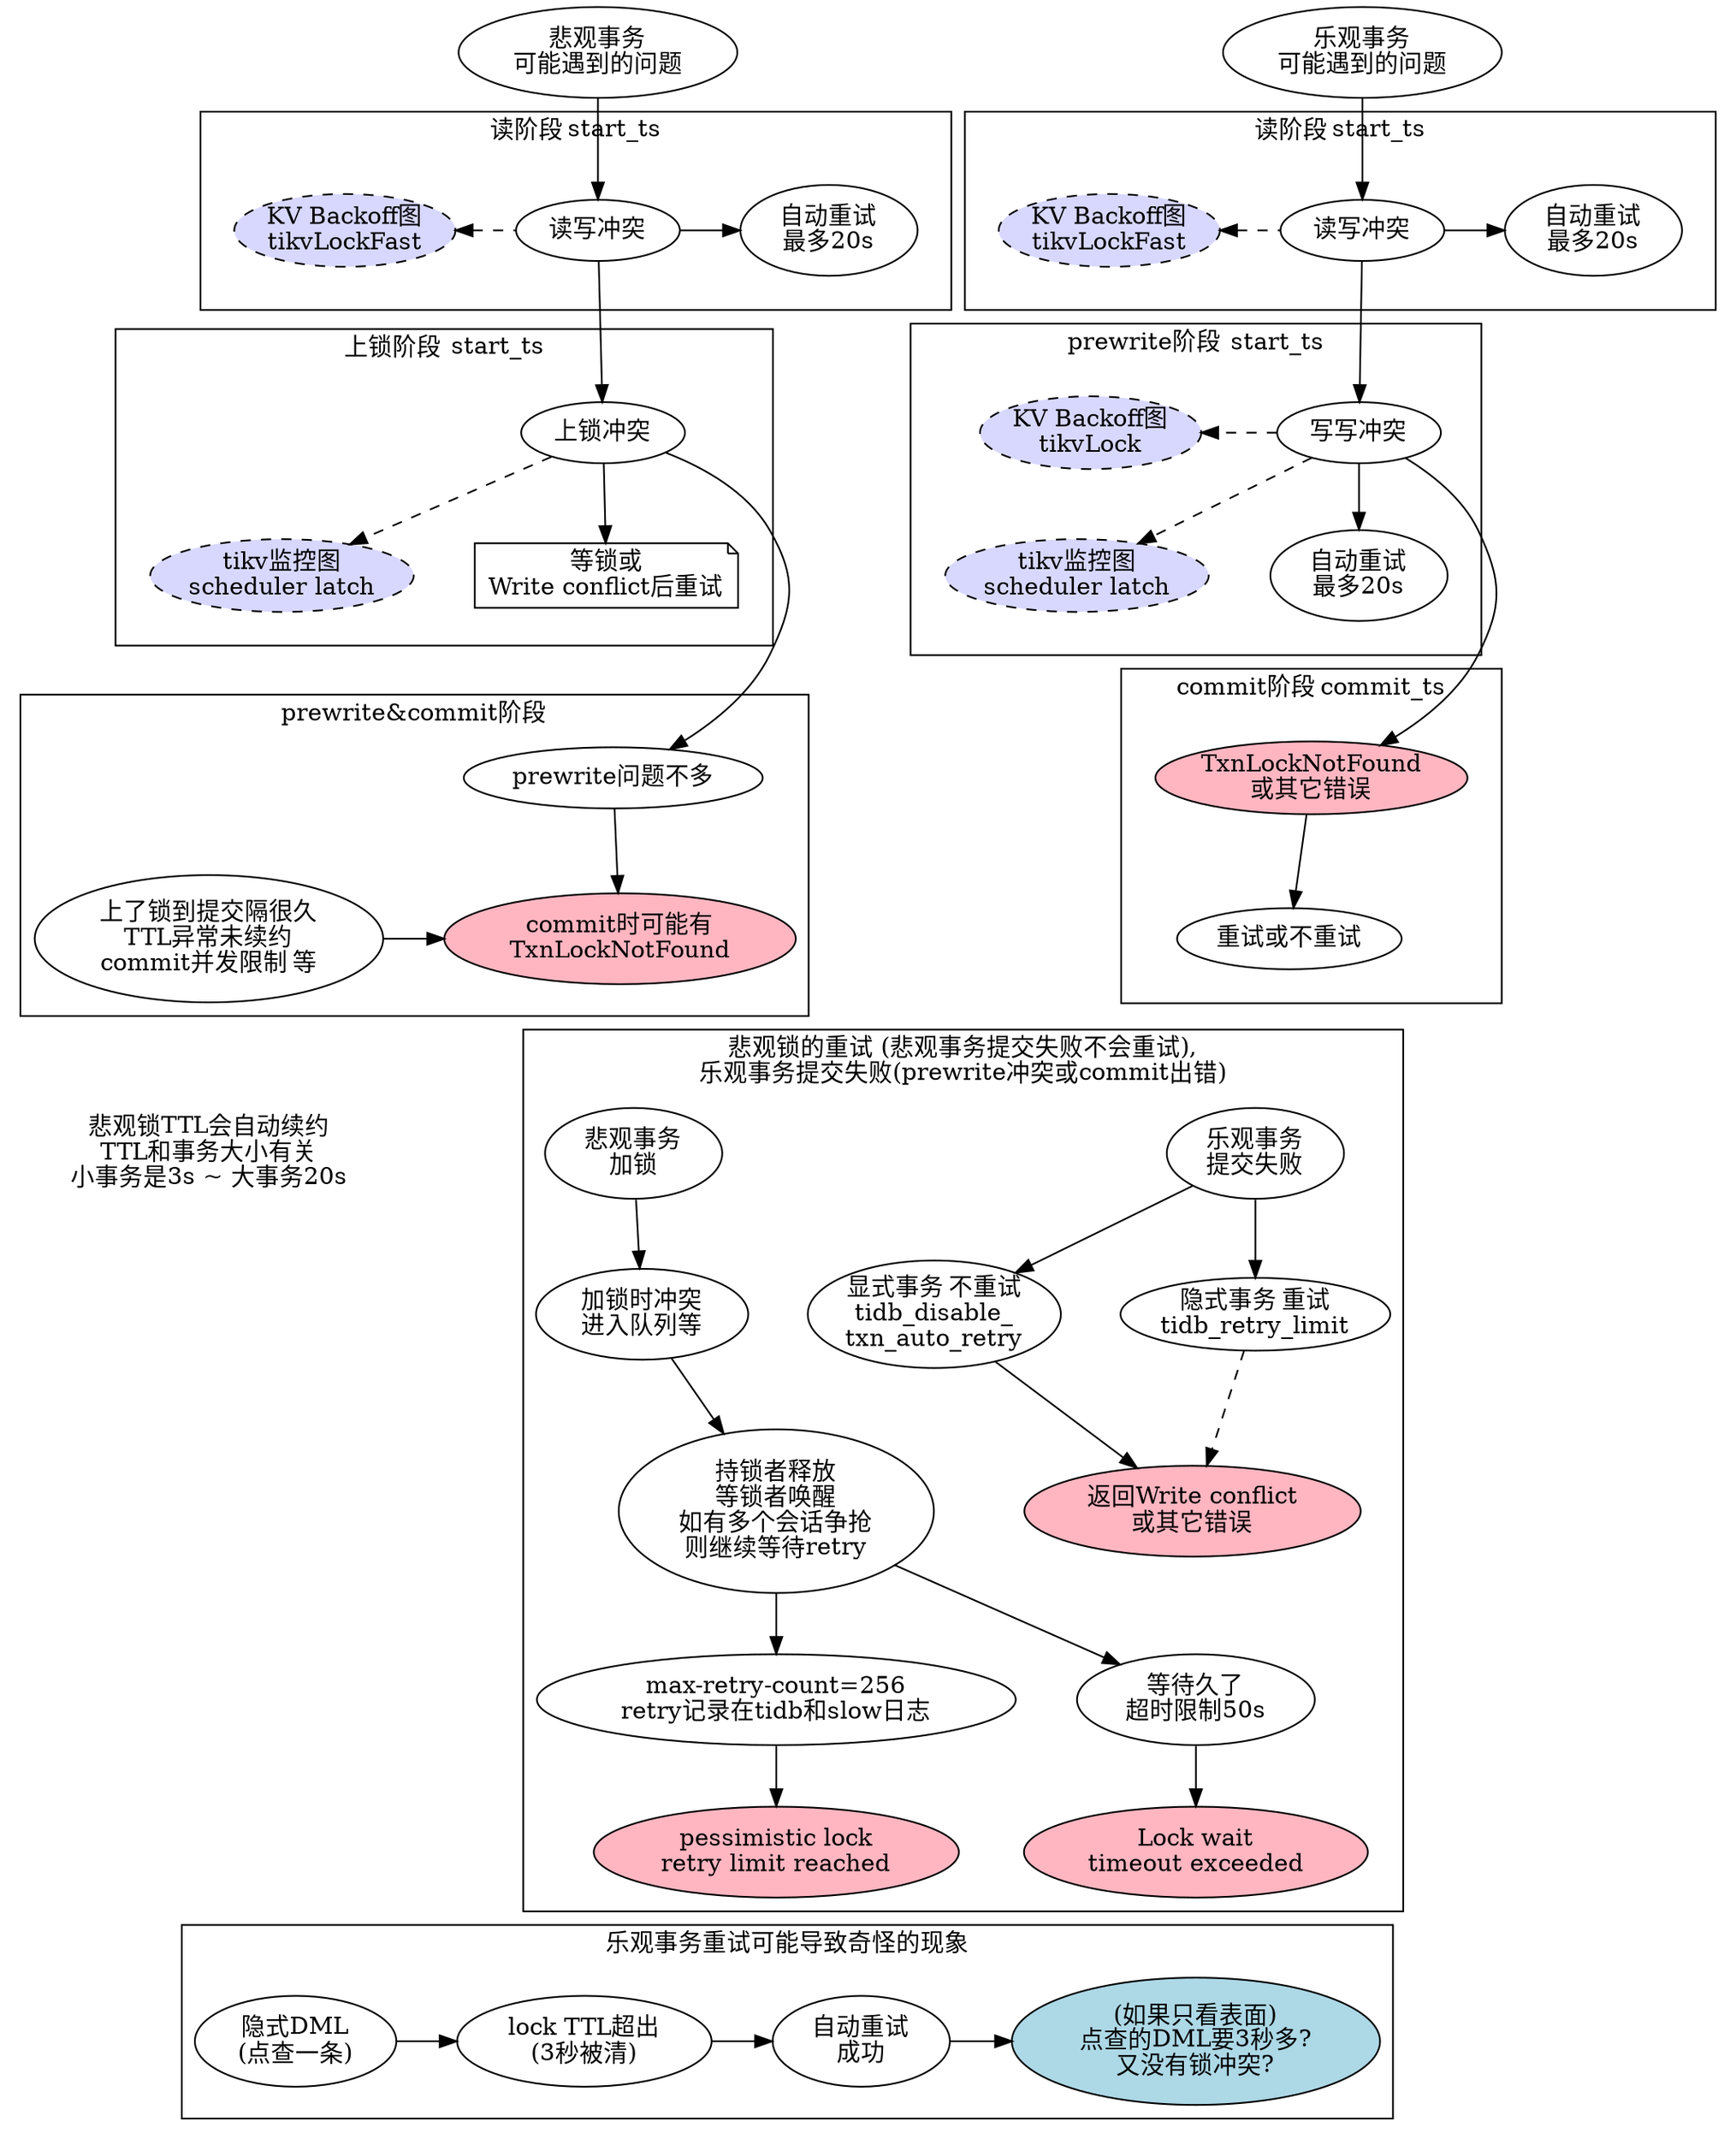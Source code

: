 digraph {
    nodesep=0.5
    // node [style="filled", fillcolor="#f0f0f0"];

    subgraph cluster_oprd {
        label = "读阶段 start_ts";
        margin =20
        tikvLockFast[label="KV Backoff图\ntikvLockFast", margin=0, style="dashed,filled", fillcolor="#d8d8ff"];
        query[label="读写冲突"];
        opti_rw_retry[label="自动重试\n最多20s", ];
        {rank=same; tikvLockFast -> query [dir=back, style=dashed] ;
        query -> opti_rw_retry ; };
    }
    subgraph cluster_op_prew {
        label = "prewrite阶段  start_ts";
        margin =20
        sch_latch[label="tikv监控图\nscheduler latch", margin=0, style="dashed,filled", fillcolor="#d8d8ff"];
        tikvLock[label="KV Backoff图\ntikvLock", margin=0, style="dashed,filled", fillcolor="#d8d8ff"];
        prewrite[label="写写冲突"];
        ww_conflict[label="自动重试\n最多20s"];

        prewrite -> ww_conflict;
        tikvLock -> sch_latch [style=invis];
        {rank=same; prewrite ->  tikvLock[style=dashed]};
        prewrite ->  sch_latch[style=dashed] ;
    }
       
    subgraph cluster_op_commit {
        label = "commit阶段 commit_ts"
        margin =20
        lockNotFound[label="TxnLockNotFound\n或其它错误",style="filled", fillcolor=lightpink, margin=0];
        lockNotFound -> "重试或不重试"
    }

    "乐观事务\n可能遇到的问题" -> query -> prewrite;
    {ww_conflict sch_latch} -> lockNotFound [style=invis];
    prewrite -> lockNotFound;
    

    ######################################
    subgraph cluster_pesi_rd {
        label = "读阶段 start_ts";
        margin =20
        pesi_tikvLockFast[label="KV Backoff图\ntikvLockFast", margin=0, style="dashed,filled", fillcolor="#d8d8ff"];
        pesi_query[label="读写冲突"];
        pesi_rw_retry[label="自动重试\n最多20s", ];
        {rank=same; pesi_tikvLockFast -> pesi_query [dir=back, style=dashed];
         pesi_query -> pesi_rw_retry ; };
    }

    subgraph cluster_pesi_lock {
        label = "上锁阶段  start_ts";
        margin =20
        pesi_sch_latch[label="tikv监控图\nscheduler latch", margin=0, style="dashed,filled", fillcolor="#d8d8ff"];
        // pesi_tikvLock[label="KV Backoff图\ntikvLock", margin=0, style="dashed,filled", fillcolor="#d8d8ff"];
        pesilock[label="上锁冲突"];
        pesi_conflict[shape=note, label="等锁或\nWrite conflict后重试"];

        pesilock -> pesi_conflict;
        // pesi_tikvLock -> pesi_sch_latch [style=invis];
        // {rank=same; pesilock ->  pesi_tikvLock[style=dashed]};
        pesilock ->  pesi_sch_latch[style=dashed] ;
    }

    subgraph cluster_pesi_2pc {
        label = "prewrite&commit阶段"
        pesi_locknotfound[label="commit时可能有\nTxnLockNotFound", style="filled", fillcolor=lightpink];
        err_reason[label="上了锁到提交隔很久\nTTL异常未续约\ncommit并发限制 等"];
        "prewrite问题不多" -> pesi_locknotfound;
        {rank=same; err_reason -> pesi_locknotfound}
    }
    pesi_query -> pesilock -> "prewrite问题不多";
    {pesi_sch_latch  pesi_conflict } -> "prewrite问题不多" [style=invis];
    "悲观事务\n可能遇到的问题" -> pesi_query;

    // "Batch DML" -> "看进度\nPROCESSLIST";
    subgraph cluster_retry {
        label = "悲观锁的重试 (悲观事务提交失败不会重试),\n乐观事务提交失败(prewrite冲突或commit出错)"
        // style=dashed
        txn_op3 [label="乐观事务\n提交失败"];
        txn_pe3 [label="悲观事务\n加锁"];
        expl_op_retry[label="显式事务 不重试\ntidb_disable_\ntxn_auto_retry", margin=0];
        conflict[label="返回Write conflict\n或其它错误",style="filled", fillcolor=lightpink  ]
        impl_op_retry[label="隐式事务 重试\ntidb_retry_limit", margin=0]
        txn_op3 -> {expl_op_retry impl_op_retry};
        expl_op_retry -> conflict;
        impl_op_retry -> conflict[style=dashed];


        // "失败后用悲观事务重试" -> { txn_pe3  [style=invis];
        lock_waiter[label="持锁者释放\n等锁者唤醒\n如有多个会话争抢\n则继续等待retry"];
        retry_limit [label="pessimistic lock\nretry limit reached",style="filled", fillcolor=lightpink ]
        lock_timeout[label="Lock wait\ntimeout exceeded",style="filled", fillcolor=lightpink]
        txn_pe3 -> 
            "加锁时冲突\n进入队列等" -> 
                lock_waiter -> 
                    "max-retry-count=256\nretry记录在tidb和slow日志" -> 
                        retry_limit;
                lock_waiter -> 
                    "等待久了\n超时限制50s" -> lock_timeout;
    }

    "重试或不重试" -> txn_op3 [style=invis];
    pesi_locknotfound -> txn_pe3[style=invis];
    err_reason -> ttlcomment[style=invis];
    ttlcomment[label="悲观锁TTL会自动续约\nTTL和事务大小有关\n小事务是3s ~ 大事务20s",shape=plaintext, style=""]

    subgraph cluster_case1 {
        label = "乐观事务重试可能导致奇怪的现象"

        quest_pointget[label="(如果只看表面)\n点查的DML要3秒多?\n又没有锁冲突?", style="filled", fillcolor=lightblue]
        
        {rank=same; "隐式DML\n(点查一条)" -> "lock TTL超出\n(3秒被清)" -> "自动重试\n成功"  -> quest_pointget }
    }
    lock_timeout -> quest_pointget[style=invis];
}


















